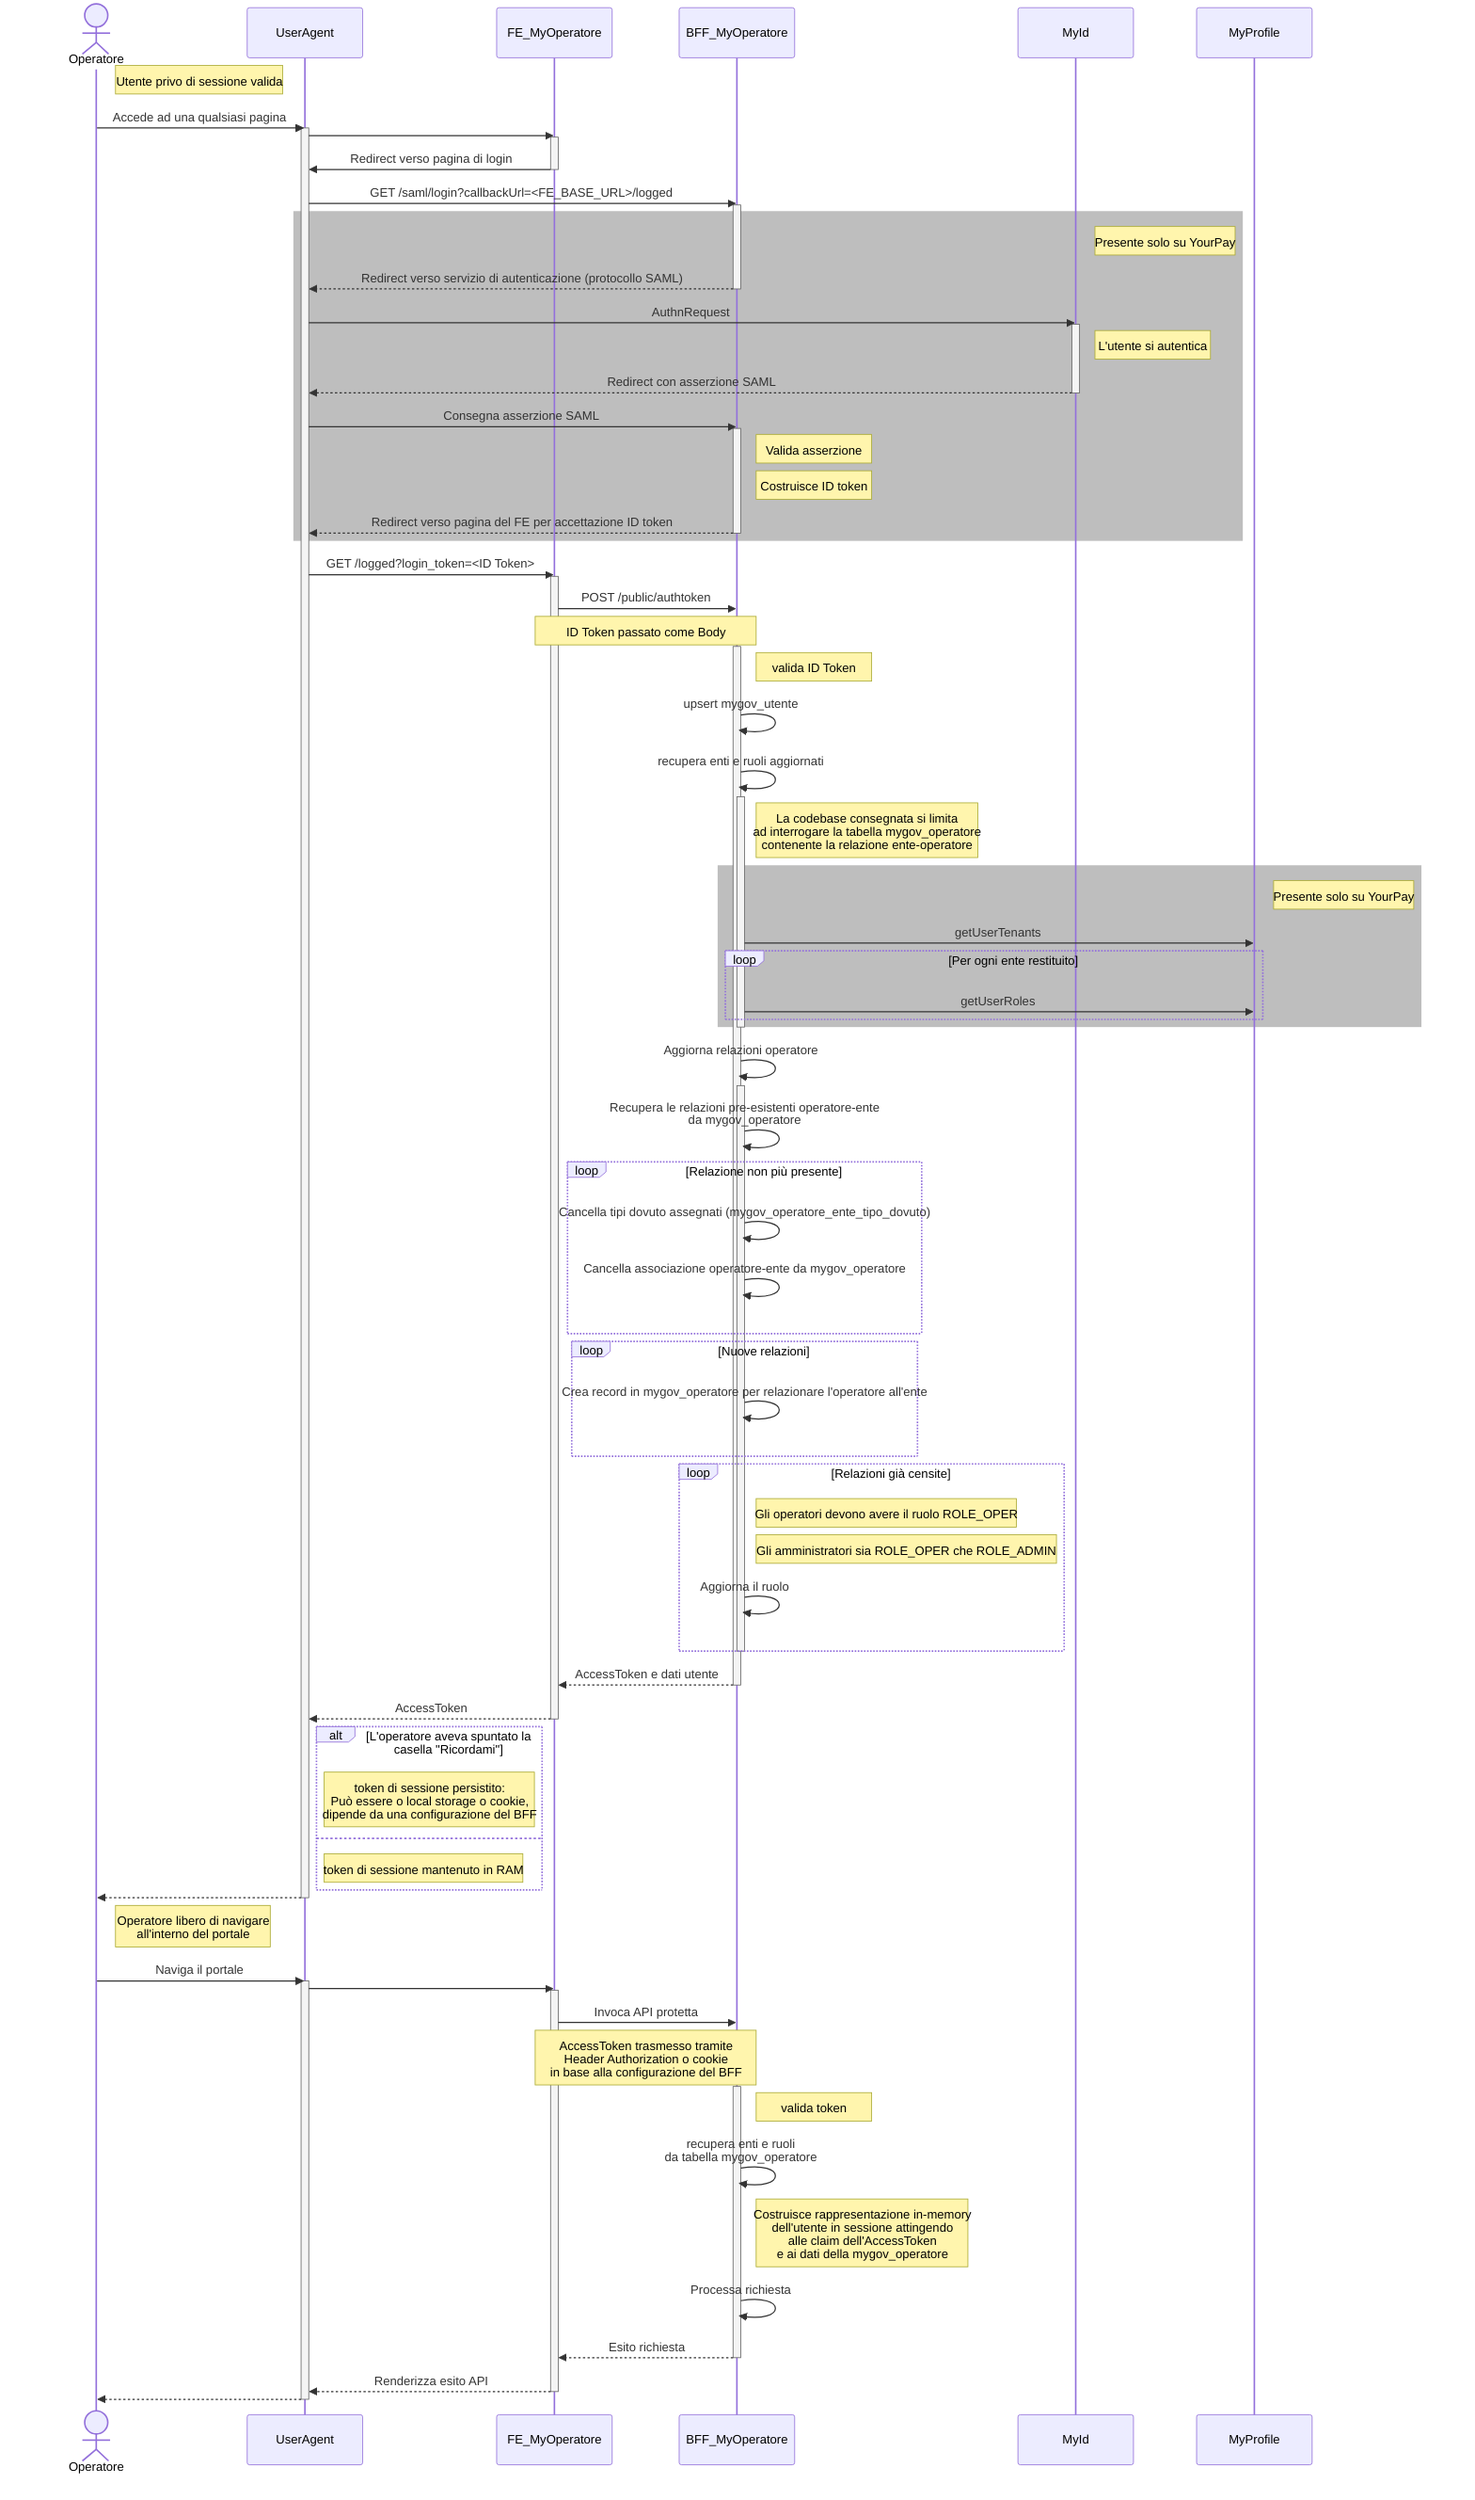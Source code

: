 sequenceDiagram
    actor Operatore
    participant UserAgent
    participant FE as FE_MyOperatore
    participant BFF as BFF_MyOperatore
    participant MyId
    participant MyProfile

    note right of Operatore: Utente privo di sessione valida
    Operatore ->> UserAgent: Accede ad una qualsiasi pagina
    activate UserAgent
        UserAgent ->> FE: #
        activate FE
            FE ->> UserAgent: Redirect verso pagina di login
        deactivate FE

        UserAgent ->> BFF: GET /saml/login?callbackUrl=<FE_BASE_URL>/logged
        activate BFF
            rect rgb(190, 190, 190)
            note right of MyId: Presente solo su YourPay
            BFF -->> UserAgent: Redirect verso servizio di autenticazione (protocollo SAML)
        deactivate BFF

        UserAgent ->> MyId: AuthnRequest
        activate MyId
            note right of MyId: L'utente si autentica
            MyId -->> UserAgent: Redirect con asserzione SAML
        deactivate MyId

        UserAgent ->> BFF: Consegna asserzione SAML
        activate BFF
            note right of BFF: Valida asserzione
            note right of BFF: Costruisce ID token
            BFF -->> UserAgent: Redirect verso pagina del FE per accettazione ID token
        deactivate BFF
        end

        UserAgent ->> FE: GET /logged?login_token=<ID Token>
        activate FE

            FE ->> BFF: POST /public/authtoken
            note over FE, BFF: ID Token passato come Body
            activate BFF
                note right of BFF: valida ID Token
                BFF ->> BFF: upsert mygov_utente
                BFF ->> BFF: recupera enti e ruoli aggiornati

                activate BFF
                    note right of BFF: La codebase consegnata si limita<BR />ad interrogare la tabella mygov_operatore<BR />contenente la relazione ente-operatore
                    rect rgb(190, 190, 190)
                        note right of MyProfile: Presente solo su YourPay
                        BFF ->> MyProfile: getUserTenants
                        loop Per ogni ente restituito
                            BFF ->> MyProfile: getUserRoles
                        end
                    end
                deactivate BFF

                BFF ->> BFF: Aggiorna relazioni operatore
                activate BFF
                    BFF ->> BFF: Recupera le relazioni pre-esistenti operatore-ente<BR />da mygov_operatore
                    loop Relazione non più presente
                        BFF ->> BFF: Cancella tipi dovuto assegnati (mygov_operatore_ente_tipo_dovuto)
                        BFF ->> BFF: Cancella associazione operatore-ente da mygov_operatore
                    end
                    loop Nuove relazioni
                        BFF ->> BFF: Crea record in mygov_operatore per relazionare l'operatore all'ente
                    end
                    loop Relazioni già censite
                        note right of BFF: Gli operatori devono avere il ruolo ROLE_OPER
                        note right of BFF: Gli amministratori sia ROLE_OPER che ROLE_ADMIN
                        BFF ->> BFF: Aggiorna il ruolo
                    end
                deactivate BFF

                BFF -->> FE: AccessToken e dati utente
            deactivate BFF

            FE -->> UserAgent: AccessToken
        deactivate FE
        alt L'operatore aveva spuntato la casella "Ricordami"
            note right of UserAgent: token di sessione persistito:<BR />Può essere o local storage o cookie,<BR />dipende da una configurazione del BFF
        else
            note right of UserAgent: token di sessione mantenuto in RAM
        end
        UserAgent -->> Operatore: #
    deactivate UserAgent
    note right of Operatore: Operatore libero di navigare<BR />all'interno del portale

    Operatore ->> UserAgent: Naviga il portale

    activate UserAgent
        UserAgent ->> FE: #
        activate FE
            FE ->> BFF: Invoca API protetta
            note over FE, BFF: AccessToken trasmesso tramite<BR />Header Authorization o cookie<BR />in base alla configurazione del BFF

            activate BFF
                note right of BFF: valida token
                BFF ->> BFF: recupera enti e ruoli<BR />da tabella mygov_operatore
                note right of BFF: Costruisce rappresentazione in-memory<BR />dell'utente in sessione attingendo<BR />alle claim dell'AccessToken<BR />e ai dati della mygov_operatore
                BFF ->> BFF: Processa richiesta
                BFF -->> FE: Esito richiesta
            deactivate BFF

            FE -->> UserAgent: Renderizza esito API
        deactivate FE
        UserAgent -->> Operatore: #
    deactivate UserAgent
